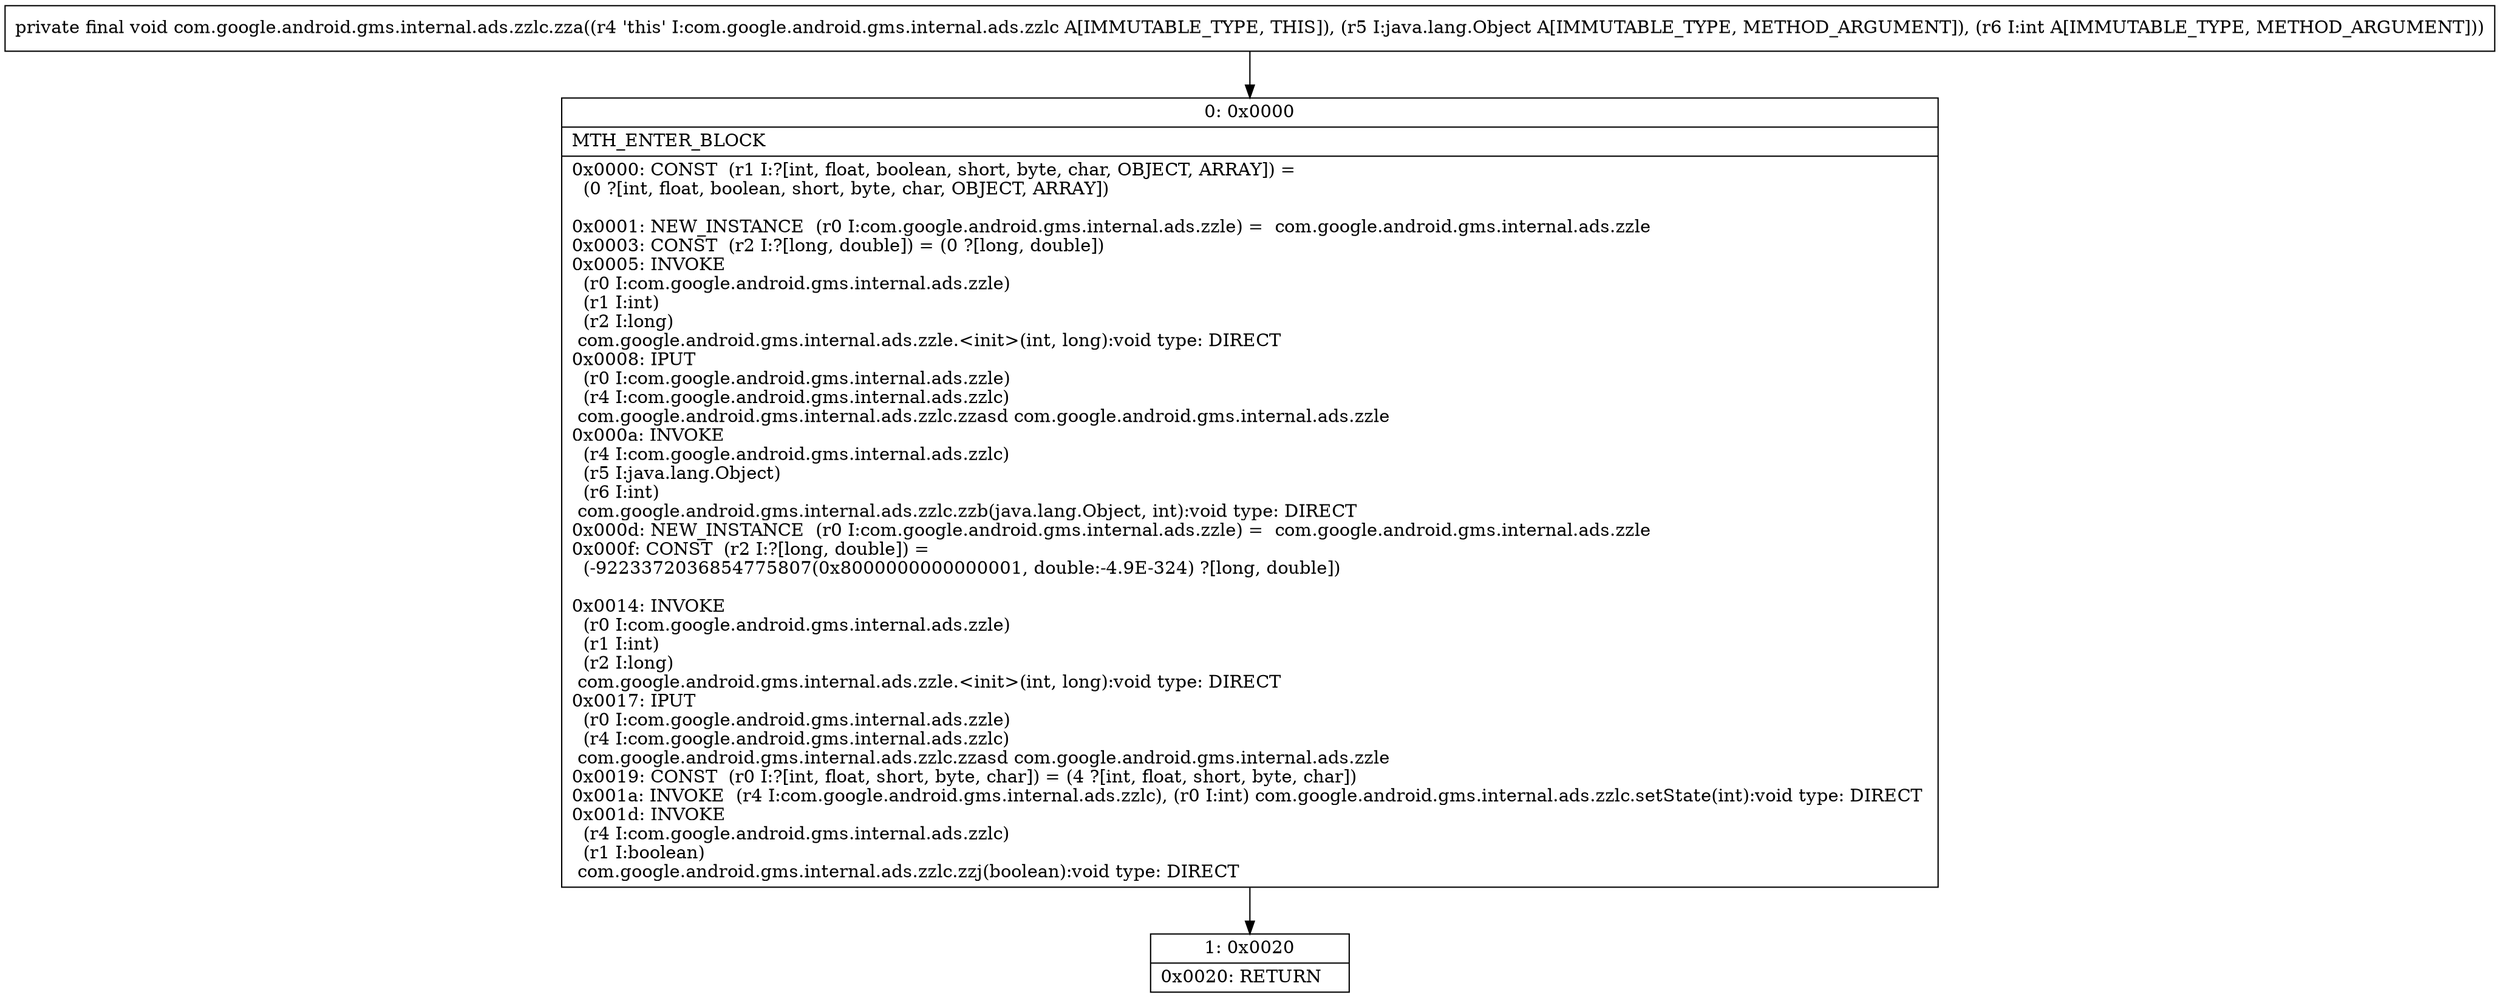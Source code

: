 digraph "CFG forcom.google.android.gms.internal.ads.zzlc.zza(Ljava\/lang\/Object;I)V" {
Node_0 [shape=record,label="{0\:\ 0x0000|MTH_ENTER_BLOCK\l|0x0000: CONST  (r1 I:?[int, float, boolean, short, byte, char, OBJECT, ARRAY]) = \l  (0 ?[int, float, boolean, short, byte, char, OBJECT, ARRAY])\l \l0x0001: NEW_INSTANCE  (r0 I:com.google.android.gms.internal.ads.zzle) =  com.google.android.gms.internal.ads.zzle \l0x0003: CONST  (r2 I:?[long, double]) = (0 ?[long, double]) \l0x0005: INVOKE  \l  (r0 I:com.google.android.gms.internal.ads.zzle)\l  (r1 I:int)\l  (r2 I:long)\l com.google.android.gms.internal.ads.zzle.\<init\>(int, long):void type: DIRECT \l0x0008: IPUT  \l  (r0 I:com.google.android.gms.internal.ads.zzle)\l  (r4 I:com.google.android.gms.internal.ads.zzlc)\l com.google.android.gms.internal.ads.zzlc.zzasd com.google.android.gms.internal.ads.zzle \l0x000a: INVOKE  \l  (r4 I:com.google.android.gms.internal.ads.zzlc)\l  (r5 I:java.lang.Object)\l  (r6 I:int)\l com.google.android.gms.internal.ads.zzlc.zzb(java.lang.Object, int):void type: DIRECT \l0x000d: NEW_INSTANCE  (r0 I:com.google.android.gms.internal.ads.zzle) =  com.google.android.gms.internal.ads.zzle \l0x000f: CONST  (r2 I:?[long, double]) = \l  (\-9223372036854775807(0x8000000000000001, double:\-4.9E\-324) ?[long, double])\l \l0x0014: INVOKE  \l  (r0 I:com.google.android.gms.internal.ads.zzle)\l  (r1 I:int)\l  (r2 I:long)\l com.google.android.gms.internal.ads.zzle.\<init\>(int, long):void type: DIRECT \l0x0017: IPUT  \l  (r0 I:com.google.android.gms.internal.ads.zzle)\l  (r4 I:com.google.android.gms.internal.ads.zzlc)\l com.google.android.gms.internal.ads.zzlc.zzasd com.google.android.gms.internal.ads.zzle \l0x0019: CONST  (r0 I:?[int, float, short, byte, char]) = (4 ?[int, float, short, byte, char]) \l0x001a: INVOKE  (r4 I:com.google.android.gms.internal.ads.zzlc), (r0 I:int) com.google.android.gms.internal.ads.zzlc.setState(int):void type: DIRECT \l0x001d: INVOKE  \l  (r4 I:com.google.android.gms.internal.ads.zzlc)\l  (r1 I:boolean)\l com.google.android.gms.internal.ads.zzlc.zzj(boolean):void type: DIRECT \l}"];
Node_1 [shape=record,label="{1\:\ 0x0020|0x0020: RETURN   \l}"];
MethodNode[shape=record,label="{private final void com.google.android.gms.internal.ads.zzlc.zza((r4 'this' I:com.google.android.gms.internal.ads.zzlc A[IMMUTABLE_TYPE, THIS]), (r5 I:java.lang.Object A[IMMUTABLE_TYPE, METHOD_ARGUMENT]), (r6 I:int A[IMMUTABLE_TYPE, METHOD_ARGUMENT])) }"];
MethodNode -> Node_0;
Node_0 -> Node_1;
}

